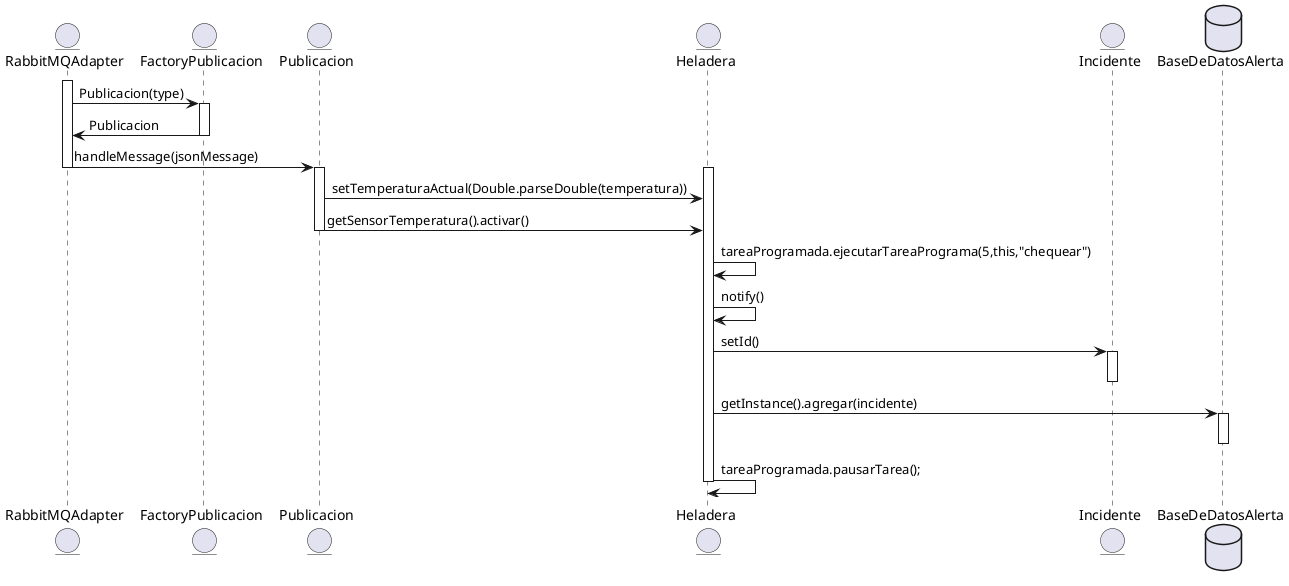 @startuml Sensor de Temperatura - Actualizacion de Temperatura

entity RabbitMQAdapter
entity FactoryPublicacion
entity Publicacion
entity Heladera
entity Incidente

database BaseDeDatosAlerta

activate RabbitMQAdapter
RabbitMQAdapter -> FactoryPublicacion: Publicacion(type)
activate FactoryPublicacion
FactoryPublicacion -> RabbitMQAdapter: Publicacion
deactivate FactoryPublicacion
RabbitMQAdapter -> Publicacion: handleMessage(jsonMessage)
deactivate RabbitMQAdapter
activate Publicacion
activate Heladera
Publicacion -> Heladera: setTemperaturaActual(Double.parseDouble(temperatura))
Publicacion -> Heladera: getSensorTemperatura().activar()
deactivate Publicacion
Heladera -> Heladera: tareaProgramada.ejecutarTareaPrograma(5,this,"chequear")
Heladera -> Heladera: notify()
Heladera -> Incidente: setId()
activate Incidente
deactivate Incidente
Heladera -> BaseDeDatosAlerta: getInstance().agregar(incidente)
activate BaseDeDatosAlerta
deactivate BaseDeDatosAlerta
Heladera -> Heladera: tareaProgramada.pausarTarea();
deactivate Heladera

@enduml